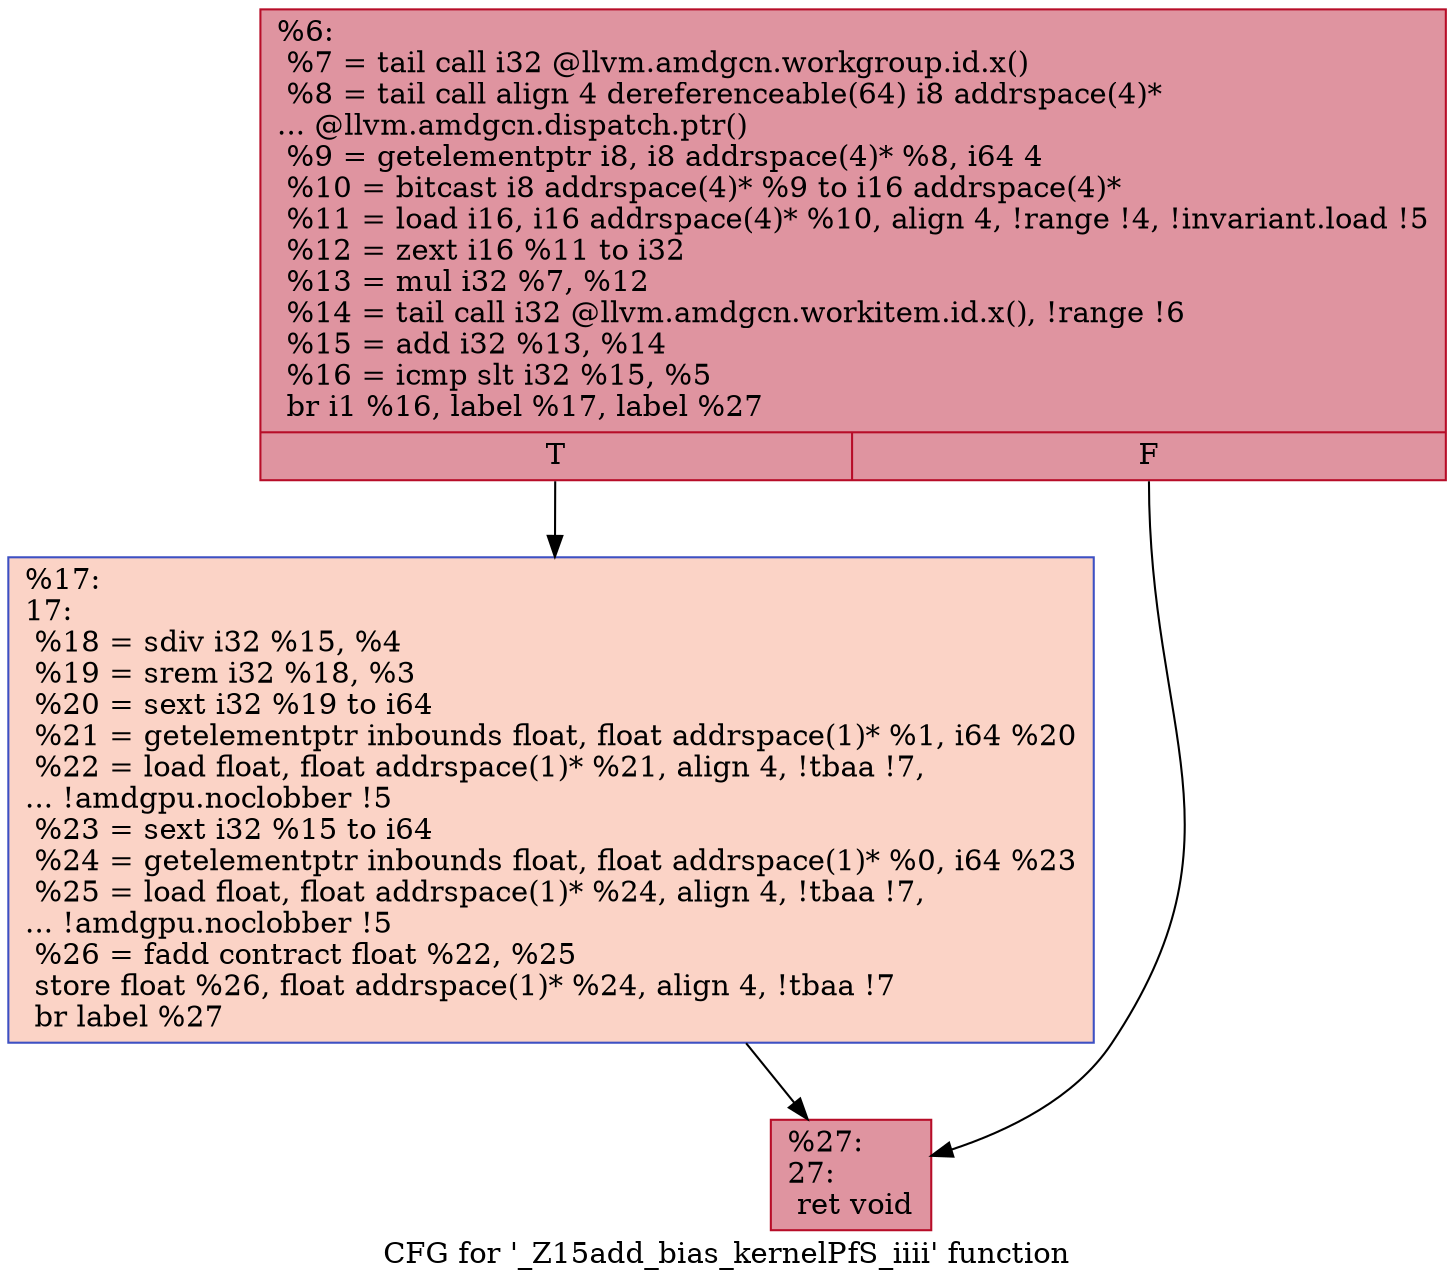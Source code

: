 digraph "CFG for '_Z15add_bias_kernelPfS_iiii' function" {
	label="CFG for '_Z15add_bias_kernelPfS_iiii' function";

	Node0x5aa11c0 [shape=record,color="#b70d28ff", style=filled, fillcolor="#b70d2870",label="{%6:\l  %7 = tail call i32 @llvm.amdgcn.workgroup.id.x()\l  %8 = tail call align 4 dereferenceable(64) i8 addrspace(4)*\l... @llvm.amdgcn.dispatch.ptr()\l  %9 = getelementptr i8, i8 addrspace(4)* %8, i64 4\l  %10 = bitcast i8 addrspace(4)* %9 to i16 addrspace(4)*\l  %11 = load i16, i16 addrspace(4)* %10, align 4, !range !4, !invariant.load !5\l  %12 = zext i16 %11 to i32\l  %13 = mul i32 %7, %12\l  %14 = tail call i32 @llvm.amdgcn.workitem.id.x(), !range !6\l  %15 = add i32 %13, %14\l  %16 = icmp slt i32 %15, %5\l  br i1 %16, label %17, label %27\l|{<s0>T|<s1>F}}"];
	Node0x5aa11c0:s0 -> Node0x5aa15d0;
	Node0x5aa11c0:s1 -> Node0x5aa31a0;
	Node0x5aa15d0 [shape=record,color="#3d50c3ff", style=filled, fillcolor="#f59c7d70",label="{%17:\l17:                                               \l  %18 = sdiv i32 %15, %4\l  %19 = srem i32 %18, %3\l  %20 = sext i32 %19 to i64\l  %21 = getelementptr inbounds float, float addrspace(1)* %1, i64 %20\l  %22 = load float, float addrspace(1)* %21, align 4, !tbaa !7,\l... !amdgpu.noclobber !5\l  %23 = sext i32 %15 to i64\l  %24 = getelementptr inbounds float, float addrspace(1)* %0, i64 %23\l  %25 = load float, float addrspace(1)* %24, align 4, !tbaa !7,\l... !amdgpu.noclobber !5\l  %26 = fadd contract float %22, %25\l  store float %26, float addrspace(1)* %24, align 4, !tbaa !7\l  br label %27\l}"];
	Node0x5aa15d0 -> Node0x5aa31a0;
	Node0x5aa31a0 [shape=record,color="#b70d28ff", style=filled, fillcolor="#b70d2870",label="{%27:\l27:                                               \l  ret void\l}"];
}
